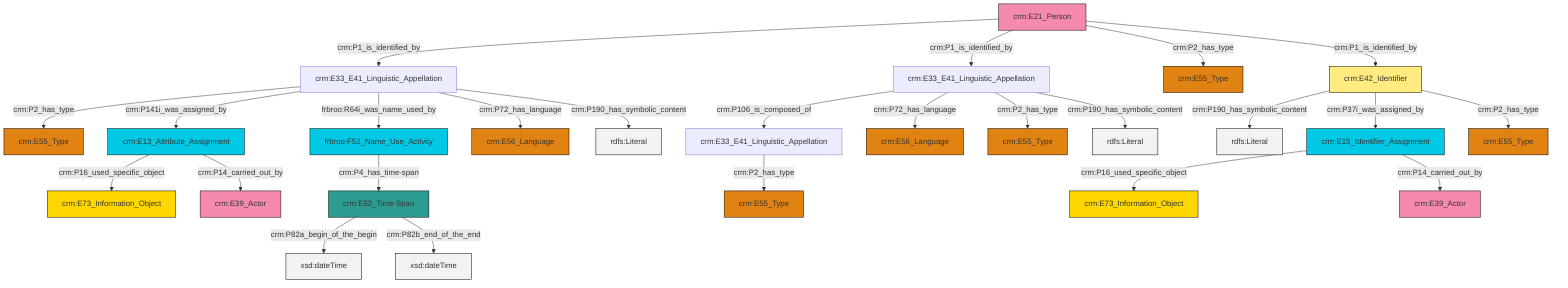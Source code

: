 graph TD
classDef Literal fill:#f2f2f2,stroke:#000000;
classDef CRM_Entity fill:#FFFFFF,stroke:#000000;
classDef Temporal_Entity fill:#00C9E6, stroke:#000000;
classDef Type fill:#E18312, stroke:#000000;
classDef Time-Span fill:#2C9C91, stroke:#000000;
classDef Appellation fill:#FFEB7F, stroke:#000000;
classDef Place fill:#008836, stroke:#000000;
classDef Persistent_Item fill:#B266B2, stroke:#000000;
classDef Conceptual_Object fill:#FFD700, stroke:#000000;
classDef Physical_Thing fill:#D2B48C, stroke:#000000;
classDef Actor fill:#f58aad, stroke:#000000;
classDef PC_Classes fill:#4ce600, stroke:#000000;
classDef Multi fill:#cccccc,stroke:#000000;

2["crm:E52_Time-Span"]:::Time-Span -->|crm:P82a_begin_of_the_begin| 3[xsd:dateTime]:::Literal
4["crm:E33_E41_Linguistic_Appellation"]:::Default -->|crm:P2_has_type| 0["crm:E55_Type"]:::Type
5["crm:E33_E41_Linguistic_Appellation"]:::Default -->|crm:P106_is_composed_of| 6["crm:E33_E41_Linguistic_Appellation"]:::Default
7["crm:E15_Identifier_Assignment"]:::Temporal_Entity -->|crm:P16_used_specific_object| 8["crm:E73_Information_Object"]:::Conceptual_Object
11["crm:E13_Attribute_Assignment"]:::Temporal_Entity -->|crm:P16_used_specific_object| 12["crm:E73_Information_Object"]:::Conceptual_Object
14["crm:E21_Person"]:::Actor -->|crm:P1_is_identified_by| 4["crm:E33_E41_Linguistic_Appellation"]:::Default
14["crm:E21_Person"]:::Actor -->|crm:P1_is_identified_by| 5["crm:E33_E41_Linguistic_Appellation"]:::Default
15["crm:E42_Identifier"]:::Appellation -->|crm:P190_has_symbolic_content| 16[rdfs:Literal]:::Literal
15["crm:E42_Identifier"]:::Appellation -->|crm:P37i_was_assigned_by| 7["crm:E15_Identifier_Assignment"]:::Temporal_Entity
14["crm:E21_Person"]:::Actor -->|crm:P2_has_type| 19["crm:E55_Type"]:::Type
5["crm:E33_E41_Linguistic_Appellation"]:::Default -->|crm:P72_has_language| 17["crm:E56_Language"]:::Type
14["crm:E21_Person"]:::Actor -->|crm:P1_is_identified_by| 15["crm:E42_Identifier"]:::Appellation
5["crm:E33_E41_Linguistic_Appellation"]:::Default -->|crm:P2_has_type| 28["crm:E55_Type"]:::Type
11["crm:E13_Attribute_Assignment"]:::Temporal_Entity -->|crm:P14_carried_out_by| 35["crm:E39_Actor"]:::Actor
4["crm:E33_E41_Linguistic_Appellation"]:::Default -->|crm:P141i_was_assigned_by| 11["crm:E13_Attribute_Assignment"]:::Temporal_Entity
6["crm:E33_E41_Linguistic_Appellation"]:::Default -->|crm:P2_has_type| 37["crm:E55_Type"]:::Type
38["frbroo:F52_Name_Use_Activity"]:::Temporal_Entity -->|crm:P4_has_time-span| 2["crm:E52_Time-Span"]:::Time-Span
4["crm:E33_E41_Linguistic_Appellation"]:::Default -->|frbroo:R64i_was_name_used_by| 38["frbroo:F52_Name_Use_Activity"]:::Temporal_Entity
4["crm:E33_E41_Linguistic_Appellation"]:::Default -->|crm:P72_has_language| 9["crm:E56_Language"]:::Type
4["crm:E33_E41_Linguistic_Appellation"]:::Default -->|crm:P190_has_symbolic_content| 40[rdfs:Literal]:::Literal
2["crm:E52_Time-Span"]:::Time-Span -->|crm:P82b_end_of_the_end| 41[xsd:dateTime]:::Literal
7["crm:E15_Identifier_Assignment"]:::Temporal_Entity -->|crm:P14_carried_out_by| 33["crm:E39_Actor"]:::Actor
15["crm:E42_Identifier"]:::Appellation -->|crm:P2_has_type| 30["crm:E55_Type"]:::Type
5["crm:E33_E41_Linguistic_Appellation"]:::Default -->|crm:P190_has_symbolic_content| 43[rdfs:Literal]:::Literal